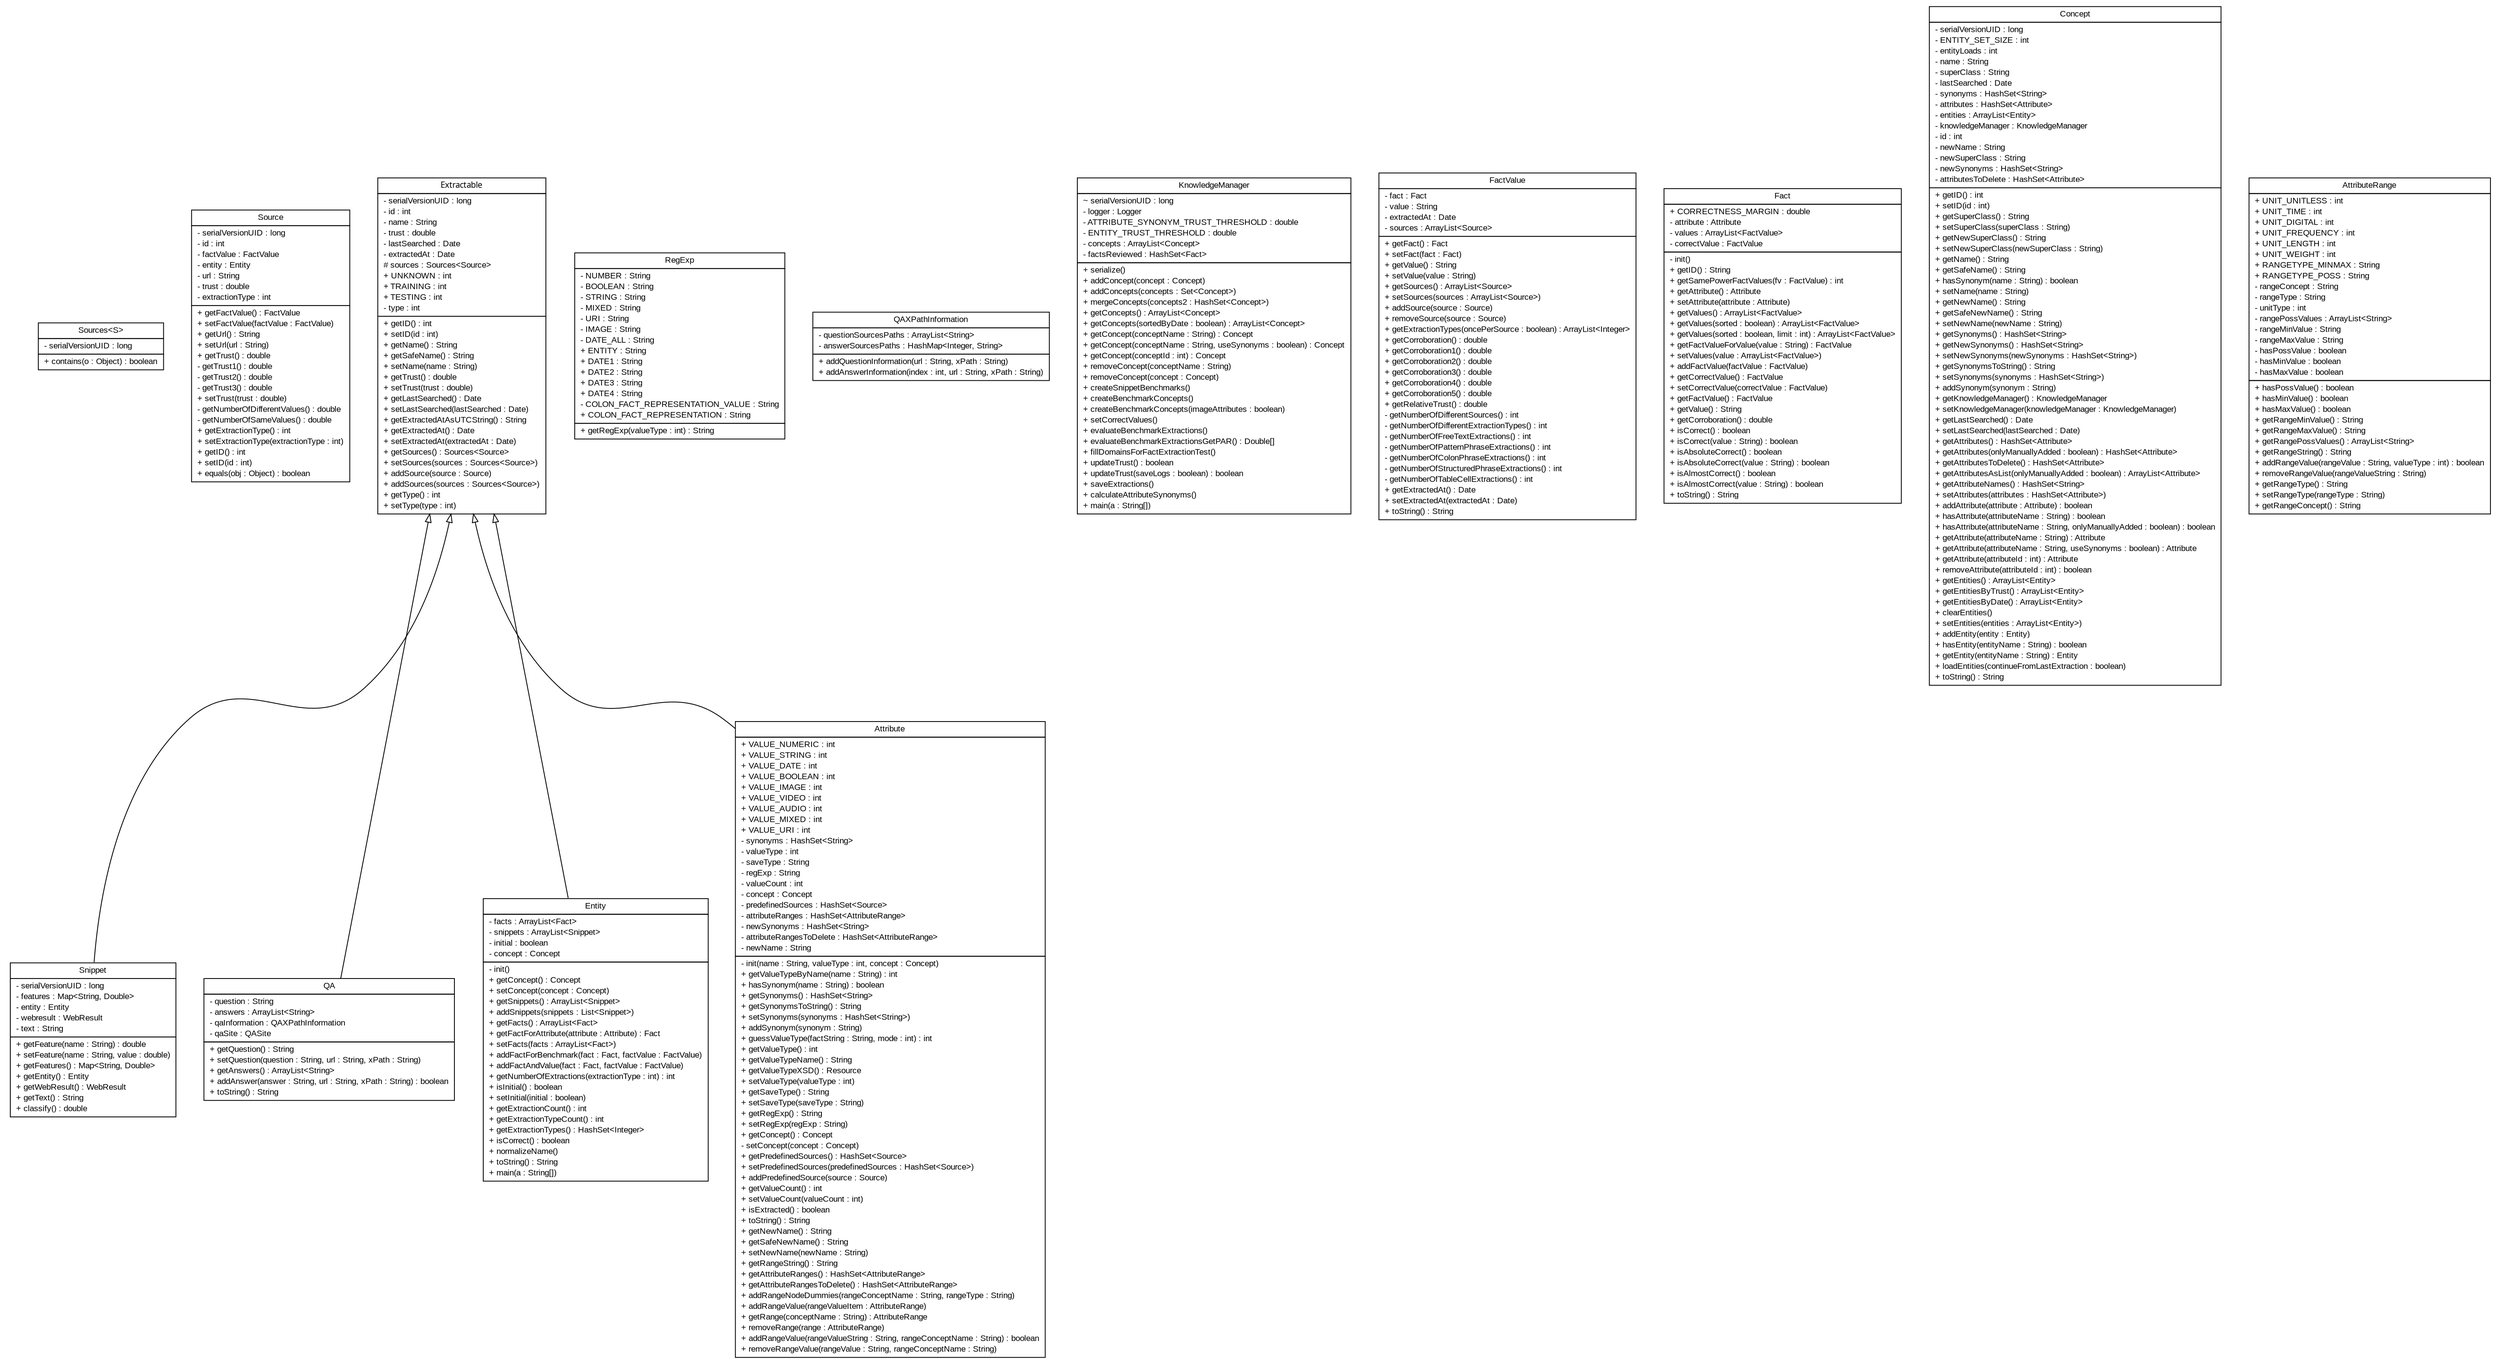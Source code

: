 #!/usr/local/bin/dot
#
# Class diagram 
# Generated by UMLGraph version 5.2 (http://www.umlgraph.org/)
#

digraph G {
	edge [fontname="arial",fontsize=10,labelfontname="arial",labelfontsize=10];
	node [fontname="arial",fontsize=10,shape=plaintext];
	nodesep=0.25;
	ranksep=0.5;
	// tud.iir.knowledge.Sources<S>
	c4652 [label=<<table title="tud.iir.knowledge.Sources" border="0" cellborder="1" cellspacing="0" cellpadding="2" port="p" href="./Sources.html">
		<tr><td><table border="0" cellspacing="0" cellpadding="1">
<tr><td align="center" balign="center"> Sources&lt;S&gt; </td></tr>
		</table></td></tr>
		<tr><td><table border="0" cellspacing="0" cellpadding="1">
<tr><td align="left" balign="left"> - serialVersionUID : long </td></tr>
		</table></td></tr>
		<tr><td><table border="0" cellspacing="0" cellpadding="1">
<tr><td align="left" balign="left"> + contains(o : Object) : boolean </td></tr>
		</table></td></tr>
		</table>>, fontname="arial", fontcolor="black", fontsize=10.0];
	// tud.iir.knowledge.Source
	c4653 [label=<<table title="tud.iir.knowledge.Source" border="0" cellborder="1" cellspacing="0" cellpadding="2" port="p" href="./Source.html">
		<tr><td><table border="0" cellspacing="0" cellpadding="1">
<tr><td align="center" balign="center"> Source </td></tr>
		</table></td></tr>
		<tr><td><table border="0" cellspacing="0" cellpadding="1">
<tr><td align="left" balign="left"> - serialVersionUID : long </td></tr>
<tr><td align="left" balign="left"> - id : int </td></tr>
<tr><td align="left" balign="left"> - factValue : FactValue </td></tr>
<tr><td align="left" balign="left"> - entity : Entity </td></tr>
<tr><td align="left" balign="left"> - url : String </td></tr>
<tr><td align="left" balign="left"> - trust : double </td></tr>
<tr><td align="left" balign="left"> - extractionType : int </td></tr>
		</table></td></tr>
		<tr><td><table border="0" cellspacing="0" cellpadding="1">
<tr><td align="left" balign="left"> + getFactValue() : FactValue </td></tr>
<tr><td align="left" balign="left"> + setFactValue(factValue : FactValue) </td></tr>
<tr><td align="left" balign="left"> + getUrl() : String </td></tr>
<tr><td align="left" balign="left"> + setUrl(url : String) </td></tr>
<tr><td align="left" balign="left"> + getTrust() : double </td></tr>
<tr><td align="left" balign="left"> - getTrust1() : double </td></tr>
<tr><td align="left" balign="left"> - getTrust2() : double </td></tr>
<tr><td align="left" balign="left"> - getTrust3() : double </td></tr>
<tr><td align="left" balign="left"> + setTrust(trust : double) </td></tr>
<tr><td align="left" balign="left"> - getNumberOfDifferentValues() : double </td></tr>
<tr><td align="left" balign="left"> - getNumberOfSameValues() : double </td></tr>
<tr><td align="left" balign="left"> + getExtractionType() : int </td></tr>
<tr><td align="left" balign="left"> + setExtractionType(extractionType : int) </td></tr>
<tr><td align="left" balign="left"> + getID() : int </td></tr>
<tr><td align="left" balign="left"> + setID(id : int) </td></tr>
<tr><td align="left" balign="left"> + equals(obj : Object) : boolean </td></tr>
		</table></td></tr>
		</table>>, fontname="arial", fontcolor="black", fontsize=10.0];
	// tud.iir.knowledge.Snippet
	c4654 [label=<<table title="tud.iir.knowledge.Snippet" border="0" cellborder="1" cellspacing="0" cellpadding="2" port="p" href="./Snippet.html">
		<tr><td><table border="0" cellspacing="0" cellpadding="1">
<tr><td align="center" balign="center"> Snippet </td></tr>
		</table></td></tr>
		<tr><td><table border="0" cellspacing="0" cellpadding="1">
<tr><td align="left" balign="left"> - serialVersionUID : long </td></tr>
<tr><td align="left" balign="left"> - features : Map&lt;String, Double&gt; </td></tr>
<tr><td align="left" balign="left"> - entity : Entity </td></tr>
<tr><td align="left" balign="left"> - webresult : WebResult </td></tr>
<tr><td align="left" balign="left"> - text : String </td></tr>
		</table></td></tr>
		<tr><td><table border="0" cellspacing="0" cellpadding="1">
<tr><td align="left" balign="left"> + getFeature(name : String) : double </td></tr>
<tr><td align="left" balign="left"> + setFeature(name : String, value : double) </td></tr>
<tr><td align="left" balign="left"> + getFeatures() : Map&lt;String, Double&gt; </td></tr>
<tr><td align="left" balign="left"> + getEntity() : Entity </td></tr>
<tr><td align="left" balign="left"> + getWebResult() : WebResult </td></tr>
<tr><td align="left" balign="left"> + getText() : String </td></tr>
<tr><td align="left" balign="left"> + classify() : double </td></tr>
		</table></td></tr>
		</table>>, fontname="arial", fontcolor="black", fontsize=10.0];
	// tud.iir.knowledge.RegExp
	c4655 [label=<<table title="tud.iir.knowledge.RegExp" border="0" cellborder="1" cellspacing="0" cellpadding="2" port="p" href="./RegExp.html">
		<tr><td><table border="0" cellspacing="0" cellpadding="1">
<tr><td align="center" balign="center"> RegExp </td></tr>
		</table></td></tr>
		<tr><td><table border="0" cellspacing="0" cellpadding="1">
<tr><td align="left" balign="left"> - NUMBER : String </td></tr>
<tr><td align="left" balign="left"> - BOOLEAN : String </td></tr>
<tr><td align="left" balign="left"> - STRING : String </td></tr>
<tr><td align="left" balign="left"> - MIXED : String </td></tr>
<tr><td align="left" balign="left"> - URI : String </td></tr>
<tr><td align="left" balign="left"> - IMAGE : String </td></tr>
<tr><td align="left" balign="left"> - DATE_ALL : String </td></tr>
<tr><td align="left" balign="left"> + ENTITY : String </td></tr>
<tr><td align="left" balign="left"> + DATE1 : String </td></tr>
<tr><td align="left" balign="left"> + DATE2 : String </td></tr>
<tr><td align="left" balign="left"> + DATE3 : String </td></tr>
<tr><td align="left" balign="left"> + DATE4 : String </td></tr>
<tr><td align="left" balign="left"> - COLON_FACT_REPRESENTATION_VALUE : String </td></tr>
<tr><td align="left" balign="left"> + COLON_FACT_REPRESENTATION : String </td></tr>
		</table></td></tr>
		<tr><td><table border="0" cellspacing="0" cellpadding="1">
<tr><td align="left" balign="left"> + getRegExp(valueType : int) : String </td></tr>
		</table></td></tr>
		</table>>, fontname="arial", fontcolor="black", fontsize=10.0];
	// tud.iir.knowledge.QAXPathInformation
	c4656 [label=<<table title="tud.iir.knowledge.QAXPathInformation" border="0" cellborder="1" cellspacing="0" cellpadding="2" port="p" href="./QAXPathInformation.html">
		<tr><td><table border="0" cellspacing="0" cellpadding="1">
<tr><td align="center" balign="center"> QAXPathInformation </td></tr>
		</table></td></tr>
		<tr><td><table border="0" cellspacing="0" cellpadding="1">
<tr><td align="left" balign="left"> - questionSourcesPaths : ArrayList&lt;String&gt; </td></tr>
<tr><td align="left" balign="left"> - answerSourcesPaths : HashMap&lt;Integer, String&gt; </td></tr>
		</table></td></tr>
		<tr><td><table border="0" cellspacing="0" cellpadding="1">
<tr><td align="left" balign="left"> + addQuestionInformation(url : String, xPath : String) </td></tr>
<tr><td align="left" balign="left"> + addAnswerInformation(index : int, url : String, xPath : String) </td></tr>
		</table></td></tr>
		</table>>, fontname="arial", fontcolor="black", fontsize=10.0];
	// tud.iir.knowledge.QA
	c4657 [label=<<table title="tud.iir.knowledge.QA" border="0" cellborder="1" cellspacing="0" cellpadding="2" port="p" href="./QA.html">
		<tr><td><table border="0" cellspacing="0" cellpadding="1">
<tr><td align="center" balign="center"> QA </td></tr>
		</table></td></tr>
		<tr><td><table border="0" cellspacing="0" cellpadding="1">
<tr><td align="left" balign="left"> - question : String </td></tr>
<tr><td align="left" balign="left"> - answers : ArrayList&lt;String&gt; </td></tr>
<tr><td align="left" balign="left"> - qaInformation : QAXPathInformation </td></tr>
<tr><td align="left" balign="left"> - qaSite : QASite </td></tr>
		</table></td></tr>
		<tr><td><table border="0" cellspacing="0" cellpadding="1">
<tr><td align="left" balign="left"> + getQuestion() : String </td></tr>
<tr><td align="left" balign="left"> + setQuestion(question : String, url : String, xPath : String) </td></tr>
<tr><td align="left" balign="left"> + getAnswers() : ArrayList&lt;String&gt; </td></tr>
<tr><td align="left" balign="left"> + addAnswer(answer : String, url : String, xPath : String) : boolean </td></tr>
<tr><td align="left" balign="left"> + toString() : String </td></tr>
		</table></td></tr>
		</table>>, fontname="arial", fontcolor="black", fontsize=10.0];
	// tud.iir.knowledge.KnowledgeManager
	c4658 [label=<<table title="tud.iir.knowledge.KnowledgeManager" border="0" cellborder="1" cellspacing="0" cellpadding="2" port="p" href="./KnowledgeManager.html">
		<tr><td><table border="0" cellspacing="0" cellpadding="1">
<tr><td align="center" balign="center"> KnowledgeManager </td></tr>
		</table></td></tr>
		<tr><td><table border="0" cellspacing="0" cellpadding="1">
<tr><td align="left" balign="left"> ~ serialVersionUID : long </td></tr>
<tr><td align="left" balign="left"> - logger : Logger </td></tr>
<tr><td align="left" balign="left"> - ATTRIBUTE_SYNONYM_TRUST_THRESHOLD : double </td></tr>
<tr><td align="left" balign="left"> - ENTITY_TRUST_THRESHOLD : double </td></tr>
<tr><td align="left" balign="left"> - concepts : ArrayList&lt;Concept&gt; </td></tr>
<tr><td align="left" balign="left"> - factsReviewed : HashSet&lt;Fact&gt; </td></tr>
		</table></td></tr>
		<tr><td><table border="0" cellspacing="0" cellpadding="1">
<tr><td align="left" balign="left"> + serialize() </td></tr>
<tr><td align="left" balign="left"> + addConcept(concept : Concept) </td></tr>
<tr><td align="left" balign="left"> + addConcepts(concepts : Set&lt;Concept&gt;) </td></tr>
<tr><td align="left" balign="left"> + mergeConcepts(concepts2 : HashSet&lt;Concept&gt;) </td></tr>
<tr><td align="left" balign="left"> + getConcepts() : ArrayList&lt;Concept&gt; </td></tr>
<tr><td align="left" balign="left"> + getConcepts(sortedByDate : boolean) : ArrayList&lt;Concept&gt; </td></tr>
<tr><td align="left" balign="left"> + getConcept(conceptName : String) : Concept </td></tr>
<tr><td align="left" balign="left"> + getConcept(conceptName : String, useSynonyms : boolean) : Concept </td></tr>
<tr><td align="left" balign="left"> + getConcept(conceptId : int) : Concept </td></tr>
<tr><td align="left" balign="left"> + removeConcept(conceptName : String) </td></tr>
<tr><td align="left" balign="left"> + removeConcept(concept : Concept) </td></tr>
<tr><td align="left" balign="left"> + createSnippetBenchmarks() </td></tr>
<tr><td align="left" balign="left"> + createBenchmarkConcepts() </td></tr>
<tr><td align="left" balign="left"> + createBenchmarkConcepts(imageAttributes : boolean) </td></tr>
<tr><td align="left" balign="left"> + setCorrectValues() </td></tr>
<tr><td align="left" balign="left"> + evaluateBenchmarkExtractions() </td></tr>
<tr><td align="left" balign="left"> + evaluateBenchmarkExtractionsGetPAR() : Double[] </td></tr>
<tr><td align="left" balign="left"> + fillDomainsForFactExtractionTest() </td></tr>
<tr><td align="left" balign="left"> + updateTrust() : boolean </td></tr>
<tr><td align="left" balign="left"> + updateTrust(saveLogs : boolean) : boolean </td></tr>
<tr><td align="left" balign="left"> + saveExtractions() </td></tr>
<tr><td align="left" balign="left"> + calculateAttributeSynonyms() </td></tr>
<tr><td align="left" balign="left"> + main(a : String[]) </td></tr>
		</table></td></tr>
		</table>>, fontname="arial", fontcolor="black", fontsize=10.0];
	// tud.iir.knowledge.FactValue
	c4659 [label=<<table title="tud.iir.knowledge.FactValue" border="0" cellborder="1" cellspacing="0" cellpadding="2" port="p" href="./FactValue.html">
		<tr><td><table border="0" cellspacing="0" cellpadding="1">
<tr><td align="center" balign="center"> FactValue </td></tr>
		</table></td></tr>
		<tr><td><table border="0" cellspacing="0" cellpadding="1">
<tr><td align="left" balign="left"> - fact : Fact </td></tr>
<tr><td align="left" balign="left"> - value : String </td></tr>
<tr><td align="left" balign="left"> - extractedAt : Date </td></tr>
<tr><td align="left" balign="left"> - sources : ArrayList&lt;Source&gt; </td></tr>
		</table></td></tr>
		<tr><td><table border="0" cellspacing="0" cellpadding="1">
<tr><td align="left" balign="left"> + getFact() : Fact </td></tr>
<tr><td align="left" balign="left"> + setFact(fact : Fact) </td></tr>
<tr><td align="left" balign="left"> + getValue() : String </td></tr>
<tr><td align="left" balign="left"> + setValue(value : String) </td></tr>
<tr><td align="left" balign="left"> + getSources() : ArrayList&lt;Source&gt; </td></tr>
<tr><td align="left" balign="left"> + setSources(sources : ArrayList&lt;Source&gt;) </td></tr>
<tr><td align="left" balign="left"> + addSource(source : Source) </td></tr>
<tr><td align="left" balign="left"> + removeSource(source : Source) </td></tr>
<tr><td align="left" balign="left"> + getExtractionTypes(oncePerSource : boolean) : ArrayList&lt;Integer&gt; </td></tr>
<tr><td align="left" balign="left"> + getCorroboration() : double </td></tr>
<tr><td align="left" balign="left"> + getCorroboration1() : double </td></tr>
<tr><td align="left" balign="left"> + getCorroboration2() : double </td></tr>
<tr><td align="left" balign="left"> + getCorroboration3() : double </td></tr>
<tr><td align="left" balign="left"> + getCorroboration4() : double </td></tr>
<tr><td align="left" balign="left"> + getCorroboration5() : double </td></tr>
<tr><td align="left" balign="left"> + getRelativeTrust() : double </td></tr>
<tr><td align="left" balign="left"> - getNumberOfDifferentSources() : int </td></tr>
<tr><td align="left" balign="left"> - getNumberOfDifferentExtractionTypes() : int </td></tr>
<tr><td align="left" balign="left"> - getNumberOfFreeTextExtractions() : int </td></tr>
<tr><td align="left" balign="left"> - getNumberOfPatternPhraseExtractions() : int </td></tr>
<tr><td align="left" balign="left"> - getNumberOfColonPhraseExtractions() : int </td></tr>
<tr><td align="left" balign="left"> - getNumberOfStructuredPhraseExtractions() : int </td></tr>
<tr><td align="left" balign="left"> - getNumberOfTableCellExtractions() : int </td></tr>
<tr><td align="left" balign="left"> + getExtractedAt() : Date </td></tr>
<tr><td align="left" balign="left"> + setExtractedAt(extractedAt : Date) </td></tr>
<tr><td align="left" balign="left"> + toString() : String </td></tr>
		</table></td></tr>
		</table>>, fontname="arial", fontcolor="black", fontsize=10.0];
	// tud.iir.knowledge.Fact
	c4660 [label=<<table title="tud.iir.knowledge.Fact" border="0" cellborder="1" cellspacing="0" cellpadding="2" port="p" href="./Fact.html">
		<tr><td><table border="0" cellspacing="0" cellpadding="1">
<tr><td align="center" balign="center"> Fact </td></tr>
		</table></td></tr>
		<tr><td><table border="0" cellspacing="0" cellpadding="1">
<tr><td align="left" balign="left"> + CORRECTNESS_MARGIN : double </td></tr>
<tr><td align="left" balign="left"> - attribute : Attribute </td></tr>
<tr><td align="left" balign="left"> - values : ArrayList&lt;FactValue&gt; </td></tr>
<tr><td align="left" balign="left"> - correctValue : FactValue </td></tr>
		</table></td></tr>
		<tr><td><table border="0" cellspacing="0" cellpadding="1">
<tr><td align="left" balign="left"> - init() </td></tr>
<tr><td align="left" balign="left"> + getID() : String </td></tr>
<tr><td align="left" balign="left"> + getSamePowerFactValues(fv : FactValue) : int </td></tr>
<tr><td align="left" balign="left"> + getAttribute() : Attribute </td></tr>
<tr><td align="left" balign="left"> + setAttribute(attribute : Attribute) </td></tr>
<tr><td align="left" balign="left"> + getValues() : ArrayList&lt;FactValue&gt; </td></tr>
<tr><td align="left" balign="left"> + getValues(sorted : boolean) : ArrayList&lt;FactValue&gt; </td></tr>
<tr><td align="left" balign="left"> + getValues(sorted : boolean, limit : int) : ArrayList&lt;FactValue&gt; </td></tr>
<tr><td align="left" balign="left"> + getFactValueForValue(value : String) : FactValue </td></tr>
<tr><td align="left" balign="left"> + setValues(value : ArrayList&lt;FactValue&gt;) </td></tr>
<tr><td align="left" balign="left"> + addFactValue(factValue : FactValue) </td></tr>
<tr><td align="left" balign="left"> + getCorrectValue() : FactValue </td></tr>
<tr><td align="left" balign="left"> + setCorrectValue(correctValue : FactValue) </td></tr>
<tr><td align="left" balign="left"> + getFactValue() : FactValue </td></tr>
<tr><td align="left" balign="left"> + getValue() : String </td></tr>
<tr><td align="left" balign="left"> + getCorroboration() : double </td></tr>
<tr><td align="left" balign="left"> + isCorrect() : boolean </td></tr>
<tr><td align="left" balign="left"> + isCorrect(value : String) : boolean </td></tr>
<tr><td align="left" balign="left"> + isAbsoluteCorrect() : boolean </td></tr>
<tr><td align="left" balign="left"> + isAbsoluteCorrect(value : String) : boolean </td></tr>
<tr><td align="left" balign="left"> + isAlmostCorrect() : boolean </td></tr>
<tr><td align="left" balign="left"> + isAlmostCorrect(value : String) : boolean </td></tr>
<tr><td align="left" balign="left"> + toString() : String </td></tr>
		</table></td></tr>
		</table>>, fontname="arial", fontcolor="black", fontsize=10.0];
	// tud.iir.knowledge.Extractable
	c4661 [label=<<table title="tud.iir.knowledge.Extractable" border="0" cellborder="1" cellspacing="0" cellpadding="2" port="p" href="./Extractable.html">
		<tr><td><table border="0" cellspacing="0" cellpadding="1">
<tr><td align="center" balign="center"><font face="ariali"> Extractable </font></td></tr>
		</table></td></tr>
		<tr><td><table border="0" cellspacing="0" cellpadding="1">
<tr><td align="left" balign="left"> - serialVersionUID : long </td></tr>
<tr><td align="left" balign="left"> - id : int </td></tr>
<tr><td align="left" balign="left"> - name : String </td></tr>
<tr><td align="left" balign="left"> - trust : double </td></tr>
<tr><td align="left" balign="left"> - lastSearched : Date </td></tr>
<tr><td align="left" balign="left"> - extractedAt : Date </td></tr>
<tr><td align="left" balign="left"> # sources : Sources&lt;Source&gt; </td></tr>
<tr><td align="left" balign="left"> + UNKNOWN : int </td></tr>
<tr><td align="left" balign="left"> + TRAINING : int </td></tr>
<tr><td align="left" balign="left"> + TESTING : int </td></tr>
<tr><td align="left" balign="left"> - type : int </td></tr>
		</table></td></tr>
		<tr><td><table border="0" cellspacing="0" cellpadding="1">
<tr><td align="left" balign="left"> + getID() : int </td></tr>
<tr><td align="left" balign="left"> + setID(id : int) </td></tr>
<tr><td align="left" balign="left"> + getName() : String </td></tr>
<tr><td align="left" balign="left"> + getSafeName() : String </td></tr>
<tr><td align="left" balign="left"> + setName(name : String) </td></tr>
<tr><td align="left" balign="left"> + getTrust() : double </td></tr>
<tr><td align="left" balign="left"> + setTrust(trust : double) </td></tr>
<tr><td align="left" balign="left"> + getLastSearched() : Date </td></tr>
<tr><td align="left" balign="left"> + setLastSearched(lastSearched : Date) </td></tr>
<tr><td align="left" balign="left"> + getExtractedAtAsUTCString() : String </td></tr>
<tr><td align="left" balign="left"> + getExtractedAt() : Date </td></tr>
<tr><td align="left" balign="left"> + setExtractedAt(extractedAt : Date) </td></tr>
<tr><td align="left" balign="left"> + getSources() : Sources&lt;Source&gt; </td></tr>
<tr><td align="left" balign="left"> + setSources(sources : Sources&lt;Source&gt;) </td></tr>
<tr><td align="left" balign="left"> + addSource(source : Source) </td></tr>
<tr><td align="left" balign="left"> + addSources(sources : Sources&lt;Source&gt;) </td></tr>
<tr><td align="left" balign="left"> + getType() : int </td></tr>
<tr><td align="left" balign="left"> + setType(type : int) </td></tr>
		</table></td></tr>
		</table>>, fontname="arial", fontcolor="black", fontsize=10.0];
	// tud.iir.knowledge.Entity
	c4662 [label=<<table title="tud.iir.knowledge.Entity" border="0" cellborder="1" cellspacing="0" cellpadding="2" port="p" href="./Entity.html">
		<tr><td><table border="0" cellspacing="0" cellpadding="1">
<tr><td align="center" balign="center"> Entity </td></tr>
		</table></td></tr>
		<tr><td><table border="0" cellspacing="0" cellpadding="1">
<tr><td align="left" balign="left"> - facts : ArrayList&lt;Fact&gt; </td></tr>
<tr><td align="left" balign="left"> - snippets : ArrayList&lt;Snippet&gt; </td></tr>
<tr><td align="left" balign="left"> - initial : boolean </td></tr>
<tr><td align="left" balign="left"> - concept : Concept </td></tr>
		</table></td></tr>
		<tr><td><table border="0" cellspacing="0" cellpadding="1">
<tr><td align="left" balign="left"> - init() </td></tr>
<tr><td align="left" balign="left"> + getConcept() : Concept </td></tr>
<tr><td align="left" balign="left"> + setConcept(concept : Concept) </td></tr>
<tr><td align="left" balign="left"> + getSnippets() : ArrayList&lt;Snippet&gt; </td></tr>
<tr><td align="left" balign="left"> + addSnippets(snippets : List&lt;Snippet&gt;) </td></tr>
<tr><td align="left" balign="left"> + getFacts() : ArrayList&lt;Fact&gt; </td></tr>
<tr><td align="left" balign="left"> + getFactForAttribute(attribute : Attribute) : Fact </td></tr>
<tr><td align="left" balign="left"> + setFacts(facts : ArrayList&lt;Fact&gt;) </td></tr>
<tr><td align="left" balign="left"> + addFactForBenchmark(fact : Fact, factValue : FactValue) </td></tr>
<tr><td align="left" balign="left"> + addFactAndValue(fact : Fact, factValue : FactValue) </td></tr>
<tr><td align="left" balign="left"> + getNumberOfExtractions(extractionType : int) : int </td></tr>
<tr><td align="left" balign="left"> + isInitial() : boolean </td></tr>
<tr><td align="left" balign="left"> + setInitial(initial : boolean) </td></tr>
<tr><td align="left" balign="left"> + getExtractionCount() : int </td></tr>
<tr><td align="left" balign="left"> + getExtractionTypeCount() : int </td></tr>
<tr><td align="left" balign="left"> + getExtractionTypes() : HashSet&lt;Integer&gt; </td></tr>
<tr><td align="left" balign="left"> + isCorrect() : boolean </td></tr>
<tr><td align="left" balign="left"> + normalizeName() </td></tr>
<tr><td align="left" balign="left"> + toString() : String </td></tr>
<tr><td align="left" balign="left"> + main(a : String[]) </td></tr>
		</table></td></tr>
		</table>>, fontname="arial", fontcolor="black", fontsize=10.0];
	// tud.iir.knowledge.Concept
	c4663 [label=<<table title="tud.iir.knowledge.Concept" border="0" cellborder="1" cellspacing="0" cellpadding="2" port="p" href="./Concept.html">
		<tr><td><table border="0" cellspacing="0" cellpadding="1">
<tr><td align="center" balign="center"> Concept </td></tr>
		</table></td></tr>
		<tr><td><table border="0" cellspacing="0" cellpadding="1">
<tr><td align="left" balign="left"> - serialVersionUID : long </td></tr>
<tr><td align="left" balign="left"> - ENTITY_SET_SIZE : int </td></tr>
<tr><td align="left" balign="left"> - entityLoads : int </td></tr>
<tr><td align="left" balign="left"> - name : String </td></tr>
<tr><td align="left" balign="left"> - superClass : String </td></tr>
<tr><td align="left" balign="left"> - lastSearched : Date </td></tr>
<tr><td align="left" balign="left"> - synonyms : HashSet&lt;String&gt; </td></tr>
<tr><td align="left" balign="left"> - attributes : HashSet&lt;Attribute&gt; </td></tr>
<tr><td align="left" balign="left"> - entities : ArrayList&lt;Entity&gt; </td></tr>
<tr><td align="left" balign="left"> - knowledgeManager : KnowledgeManager </td></tr>
<tr><td align="left" balign="left"> - id : int </td></tr>
<tr><td align="left" balign="left"> - newName : String </td></tr>
<tr><td align="left" balign="left"> - newSuperClass : String </td></tr>
<tr><td align="left" balign="left"> - newSynonyms : HashSet&lt;String&gt; </td></tr>
<tr><td align="left" balign="left"> - attributesToDelete : HashSet&lt;Attribute&gt; </td></tr>
		</table></td></tr>
		<tr><td><table border="0" cellspacing="0" cellpadding="1">
<tr><td align="left" balign="left"> + getID() : int </td></tr>
<tr><td align="left" balign="left"> + setID(id : int) </td></tr>
<tr><td align="left" balign="left"> + getSuperClass() : String </td></tr>
<tr><td align="left" balign="left"> + setSuperClass(superClass : String) </td></tr>
<tr><td align="left" balign="left"> + getNewSuperClass() : String </td></tr>
<tr><td align="left" balign="left"> + setNewSuperClass(newSuperClass : String) </td></tr>
<tr><td align="left" balign="left"> + getName() : String </td></tr>
<tr><td align="left" balign="left"> + getSafeName() : String </td></tr>
<tr><td align="left" balign="left"> + hasSynonym(name : String) : boolean </td></tr>
<tr><td align="left" balign="left"> + setName(name : String) </td></tr>
<tr><td align="left" balign="left"> + getNewName() : String </td></tr>
<tr><td align="left" balign="left"> + getSafeNewName() : String </td></tr>
<tr><td align="left" balign="left"> + setNewName(newName : String) </td></tr>
<tr><td align="left" balign="left"> + getSynonyms() : HashSet&lt;String&gt; </td></tr>
<tr><td align="left" balign="left"> + getNewSynonyms() : HashSet&lt;String&gt; </td></tr>
<tr><td align="left" balign="left"> + setNewSynonyms(newSynonyms : HashSet&lt;String&gt;) </td></tr>
<tr><td align="left" balign="left"> + getSynonymsToString() : String </td></tr>
<tr><td align="left" balign="left"> + setSynonyms(synonyms : HashSet&lt;String&gt;) </td></tr>
<tr><td align="left" balign="left"> + addSynonym(synonym : String) </td></tr>
<tr><td align="left" balign="left"> + getKnowledgeManager() : KnowledgeManager </td></tr>
<tr><td align="left" balign="left"> + setKnowledgeManager(knowledgeManager : KnowledgeManager) </td></tr>
<tr><td align="left" balign="left"> + getLastSearched() : Date </td></tr>
<tr><td align="left" balign="left"> + setLastSearched(lastSearched : Date) </td></tr>
<tr><td align="left" balign="left"> + getAttributes() : HashSet&lt;Attribute&gt; </td></tr>
<tr><td align="left" balign="left"> + getAttributes(onlyManuallyAdded : boolean) : HashSet&lt;Attribute&gt; </td></tr>
<tr><td align="left" balign="left"> + getAttributesToDelete() : HashSet&lt;Attribute&gt; </td></tr>
<tr><td align="left" balign="left"> + getAttributesAsList(onlyManuallyAdded : boolean) : ArrayList&lt;Attribute&gt; </td></tr>
<tr><td align="left" balign="left"> + getAttributeNames() : HashSet&lt;String&gt; </td></tr>
<tr><td align="left" balign="left"> + setAttributes(attributes : HashSet&lt;Attribute&gt;) </td></tr>
<tr><td align="left" balign="left"> + addAttribute(attribute : Attribute) : boolean </td></tr>
<tr><td align="left" balign="left"> + hasAttribute(attributeName : String) : boolean </td></tr>
<tr><td align="left" balign="left"> + hasAttribute(attributeName : String, onlyManuallyAdded : boolean) : boolean </td></tr>
<tr><td align="left" balign="left"> + getAttribute(attributeName : String) : Attribute </td></tr>
<tr><td align="left" balign="left"> + getAttribute(attributeName : String, useSynonyms : boolean) : Attribute </td></tr>
<tr><td align="left" balign="left"> + getAttribute(attributeId : int) : Attribute </td></tr>
<tr><td align="left" balign="left"> + removeAttribute(attributeId : int) : boolean </td></tr>
<tr><td align="left" balign="left"> + getEntities() : ArrayList&lt;Entity&gt; </td></tr>
<tr><td align="left" balign="left"> + getEntitiesByTrust() : ArrayList&lt;Entity&gt; </td></tr>
<tr><td align="left" balign="left"> + getEntitiesByDate() : ArrayList&lt;Entity&gt; </td></tr>
<tr><td align="left" balign="left"> + clearEntities() </td></tr>
<tr><td align="left" balign="left"> + setEntities(entities : ArrayList&lt;Entity&gt;) </td></tr>
<tr><td align="left" balign="left"> + addEntity(entity : Entity) </td></tr>
<tr><td align="left" balign="left"> + hasEntity(entityName : String) : boolean </td></tr>
<tr><td align="left" balign="left"> + getEntity(entityName : String) : Entity </td></tr>
<tr><td align="left" balign="left"> + loadEntities(continueFromLastExtraction : boolean) </td></tr>
<tr><td align="left" balign="left"> + toString() : String </td></tr>
		</table></td></tr>
		</table>>, fontname="arial", fontcolor="black", fontsize=10.0];
	// tud.iir.knowledge.AttributeRange
	c4664 [label=<<table title="tud.iir.knowledge.AttributeRange" border="0" cellborder="1" cellspacing="0" cellpadding="2" port="p" href="./AttributeRange.html">
		<tr><td><table border="0" cellspacing="0" cellpadding="1">
<tr><td align="center" balign="center"> AttributeRange </td></tr>
		</table></td></tr>
		<tr><td><table border="0" cellspacing="0" cellpadding="1">
<tr><td align="left" balign="left"> + UNIT_UNITLESS : int </td></tr>
<tr><td align="left" balign="left"> + UNIT_TIME : int </td></tr>
<tr><td align="left" balign="left"> + UNIT_DIGITAL : int </td></tr>
<tr><td align="left" balign="left"> + UNIT_FREQUENCY : int </td></tr>
<tr><td align="left" balign="left"> + UNIT_LENGTH : int </td></tr>
<tr><td align="left" balign="left"> + UNIT_WEIGHT : int </td></tr>
<tr><td align="left" balign="left"> + RANGETYPE_MINMAX : String </td></tr>
<tr><td align="left" balign="left"> + RANGETYPE_POSS : String </td></tr>
<tr><td align="left" balign="left"> - rangeConcept : String </td></tr>
<tr><td align="left" balign="left"> - rangeType : String </td></tr>
<tr><td align="left" balign="left"> - unitType : int </td></tr>
<tr><td align="left" balign="left"> - rangePossValues : ArrayList&lt;String&gt; </td></tr>
<tr><td align="left" balign="left"> - rangeMinValue : String </td></tr>
<tr><td align="left" balign="left"> - rangeMaxValue : String </td></tr>
<tr><td align="left" balign="left"> - hasPossValue : boolean </td></tr>
<tr><td align="left" balign="left"> - hasMinValue : boolean </td></tr>
<tr><td align="left" balign="left"> - hasMaxValue : boolean </td></tr>
		</table></td></tr>
		<tr><td><table border="0" cellspacing="0" cellpadding="1">
<tr><td align="left" balign="left"> + hasPossValue() : boolean </td></tr>
<tr><td align="left" balign="left"> + hasMinValue() : boolean </td></tr>
<tr><td align="left" balign="left"> + hasMaxValue() : boolean </td></tr>
<tr><td align="left" balign="left"> + getRangeMinValue() : String </td></tr>
<tr><td align="left" balign="left"> + getRangeMaxValue() : String </td></tr>
<tr><td align="left" balign="left"> + getRangePossValues() : ArrayList&lt;String&gt; </td></tr>
<tr><td align="left" balign="left"> + getRangeString() : String </td></tr>
<tr><td align="left" balign="left"> + addRangeValue(rangeValue : String, valueType : int) : boolean </td></tr>
<tr><td align="left" balign="left"> + removeRangeValue(rangeValueString : String) </td></tr>
<tr><td align="left" balign="left"> + getRangeType() : String </td></tr>
<tr><td align="left" balign="left"> + setRangeType(rangeType : String) </td></tr>
<tr><td align="left" balign="left"> + getRangeConcept() : String </td></tr>
		</table></td></tr>
		</table>>, fontname="arial", fontcolor="black", fontsize=10.0];
	// tud.iir.knowledge.Attribute
	c4665 [label=<<table title="tud.iir.knowledge.Attribute" border="0" cellborder="1" cellspacing="0" cellpadding="2" port="p" href="./Attribute.html">
		<tr><td><table border="0" cellspacing="0" cellpadding="1">
<tr><td align="center" balign="center"> Attribute </td></tr>
		</table></td></tr>
		<tr><td><table border="0" cellspacing="0" cellpadding="1">
<tr><td align="left" balign="left"> + VALUE_NUMERIC : int </td></tr>
<tr><td align="left" balign="left"> + VALUE_STRING : int </td></tr>
<tr><td align="left" balign="left"> + VALUE_DATE : int </td></tr>
<tr><td align="left" balign="left"> + VALUE_BOOLEAN : int </td></tr>
<tr><td align="left" balign="left"> + VALUE_IMAGE : int </td></tr>
<tr><td align="left" balign="left"> + VALUE_VIDEO : int </td></tr>
<tr><td align="left" balign="left"> + VALUE_AUDIO : int </td></tr>
<tr><td align="left" balign="left"> + VALUE_MIXED : int </td></tr>
<tr><td align="left" balign="left"> + VALUE_URI : int </td></tr>
<tr><td align="left" balign="left"> - synonyms : HashSet&lt;String&gt; </td></tr>
<tr><td align="left" balign="left"> - valueType : int </td></tr>
<tr><td align="left" balign="left"> - saveType : String </td></tr>
<tr><td align="left" balign="left"> - regExp : String </td></tr>
<tr><td align="left" balign="left"> - valueCount : int </td></tr>
<tr><td align="left" balign="left"> - concept : Concept </td></tr>
<tr><td align="left" balign="left"> - predefinedSources : HashSet&lt;Source&gt; </td></tr>
<tr><td align="left" balign="left"> - attributeRanges : HashSet&lt;AttributeRange&gt; </td></tr>
<tr><td align="left" balign="left"> - newSynonyms : HashSet&lt;String&gt; </td></tr>
<tr><td align="left" balign="left"> - attributeRangesToDelete : HashSet&lt;AttributeRange&gt; </td></tr>
<tr><td align="left" balign="left"> - newName : String </td></tr>
		</table></td></tr>
		<tr><td><table border="0" cellspacing="0" cellpadding="1">
<tr><td align="left" balign="left"> - init(name : String, valueType : int, concept : Concept) </td></tr>
<tr><td align="left" balign="left"> + getValueTypeByName(name : String) : int </td></tr>
<tr><td align="left" balign="left"> + hasSynonym(name : String) : boolean </td></tr>
<tr><td align="left" balign="left"> + getSynonyms() : HashSet&lt;String&gt; </td></tr>
<tr><td align="left" balign="left"> + getSynonymsToString() : String </td></tr>
<tr><td align="left" balign="left"> + setSynonyms(synonyms : HashSet&lt;String&gt;) </td></tr>
<tr><td align="left" balign="left"> + addSynonym(synonym : String) </td></tr>
<tr><td align="left" balign="left"> + guessValueType(factString : String, mode : int) : int </td></tr>
<tr><td align="left" balign="left"> + getValueType() : int </td></tr>
<tr><td align="left" balign="left"> + getValueTypeName() : String </td></tr>
<tr><td align="left" balign="left"> + getValueTypeXSD() : Resource </td></tr>
<tr><td align="left" balign="left"> + setValueType(valueType : int) </td></tr>
<tr><td align="left" balign="left"> + getSaveType() : String </td></tr>
<tr><td align="left" balign="left"> + setSaveType(saveType : String) </td></tr>
<tr><td align="left" balign="left"> + getRegExp() : String </td></tr>
<tr><td align="left" balign="left"> + setRegExp(regExp : String) </td></tr>
<tr><td align="left" balign="left"> + getConcept() : Concept </td></tr>
<tr><td align="left" balign="left"> - setConcept(concept : Concept) </td></tr>
<tr><td align="left" balign="left"> + getPredefinedSources() : HashSet&lt;Source&gt; </td></tr>
<tr><td align="left" balign="left"> + setPredefinedSources(predefinedSources : HashSet&lt;Source&gt;) </td></tr>
<tr><td align="left" balign="left"> + addPredefinedSource(source : Source) </td></tr>
<tr><td align="left" balign="left"> + getValueCount() : int </td></tr>
<tr><td align="left" balign="left"> + setValueCount(valueCount : int) </td></tr>
<tr><td align="left" balign="left"> + isExtracted() : boolean </td></tr>
<tr><td align="left" balign="left"> + toString() : String </td></tr>
<tr><td align="left" balign="left"> + getNewName() : String </td></tr>
<tr><td align="left" balign="left"> + getSafeNewName() : String </td></tr>
<tr><td align="left" balign="left"> + setNewName(newName : String) </td></tr>
<tr><td align="left" balign="left"> + getRangeString() : String </td></tr>
<tr><td align="left" balign="left"> + getAttributeRanges() : HashSet&lt;AttributeRange&gt; </td></tr>
<tr><td align="left" balign="left"> + getAttributeRangesToDelete() : HashSet&lt;AttributeRange&gt; </td></tr>
<tr><td align="left" balign="left"> + addRangeNodeDummies(rangeConceptName : String, rangeType : String) </td></tr>
<tr><td align="left" balign="left"> + addRangeValue(rangeValueItem : AttributeRange) </td></tr>
<tr><td align="left" balign="left"> + getRange(conceptName : String) : AttributeRange </td></tr>
<tr><td align="left" balign="left"> + removeRange(range : AttributeRange) </td></tr>
<tr><td align="left" balign="left"> + addRangeValue(rangeValueString : String, rangeConceptName : String) : boolean </td></tr>
<tr><td align="left" balign="left"> + removeRangeValue(rangeValue : String, rangeConceptName : String) </td></tr>
		</table></td></tr>
		</table>>, fontname="arial", fontcolor="black", fontsize=10.0];
	//tud.iir.knowledge.Snippet extends tud.iir.knowledge.Extractable
	c4661:p -> c4654:p [dir=back,arrowtail=empty];
	//tud.iir.knowledge.QA extends tud.iir.knowledge.Extractable
	c4661:p -> c4657:p [dir=back,arrowtail=empty];
	//tud.iir.knowledge.Entity extends tud.iir.knowledge.Extractable
	c4661:p -> c4662:p [dir=back,arrowtail=empty];
	//tud.iir.knowledge.Attribute extends tud.iir.knowledge.Extractable
	c4661:p -> c4665:p [dir=back,arrowtail=empty];
}

